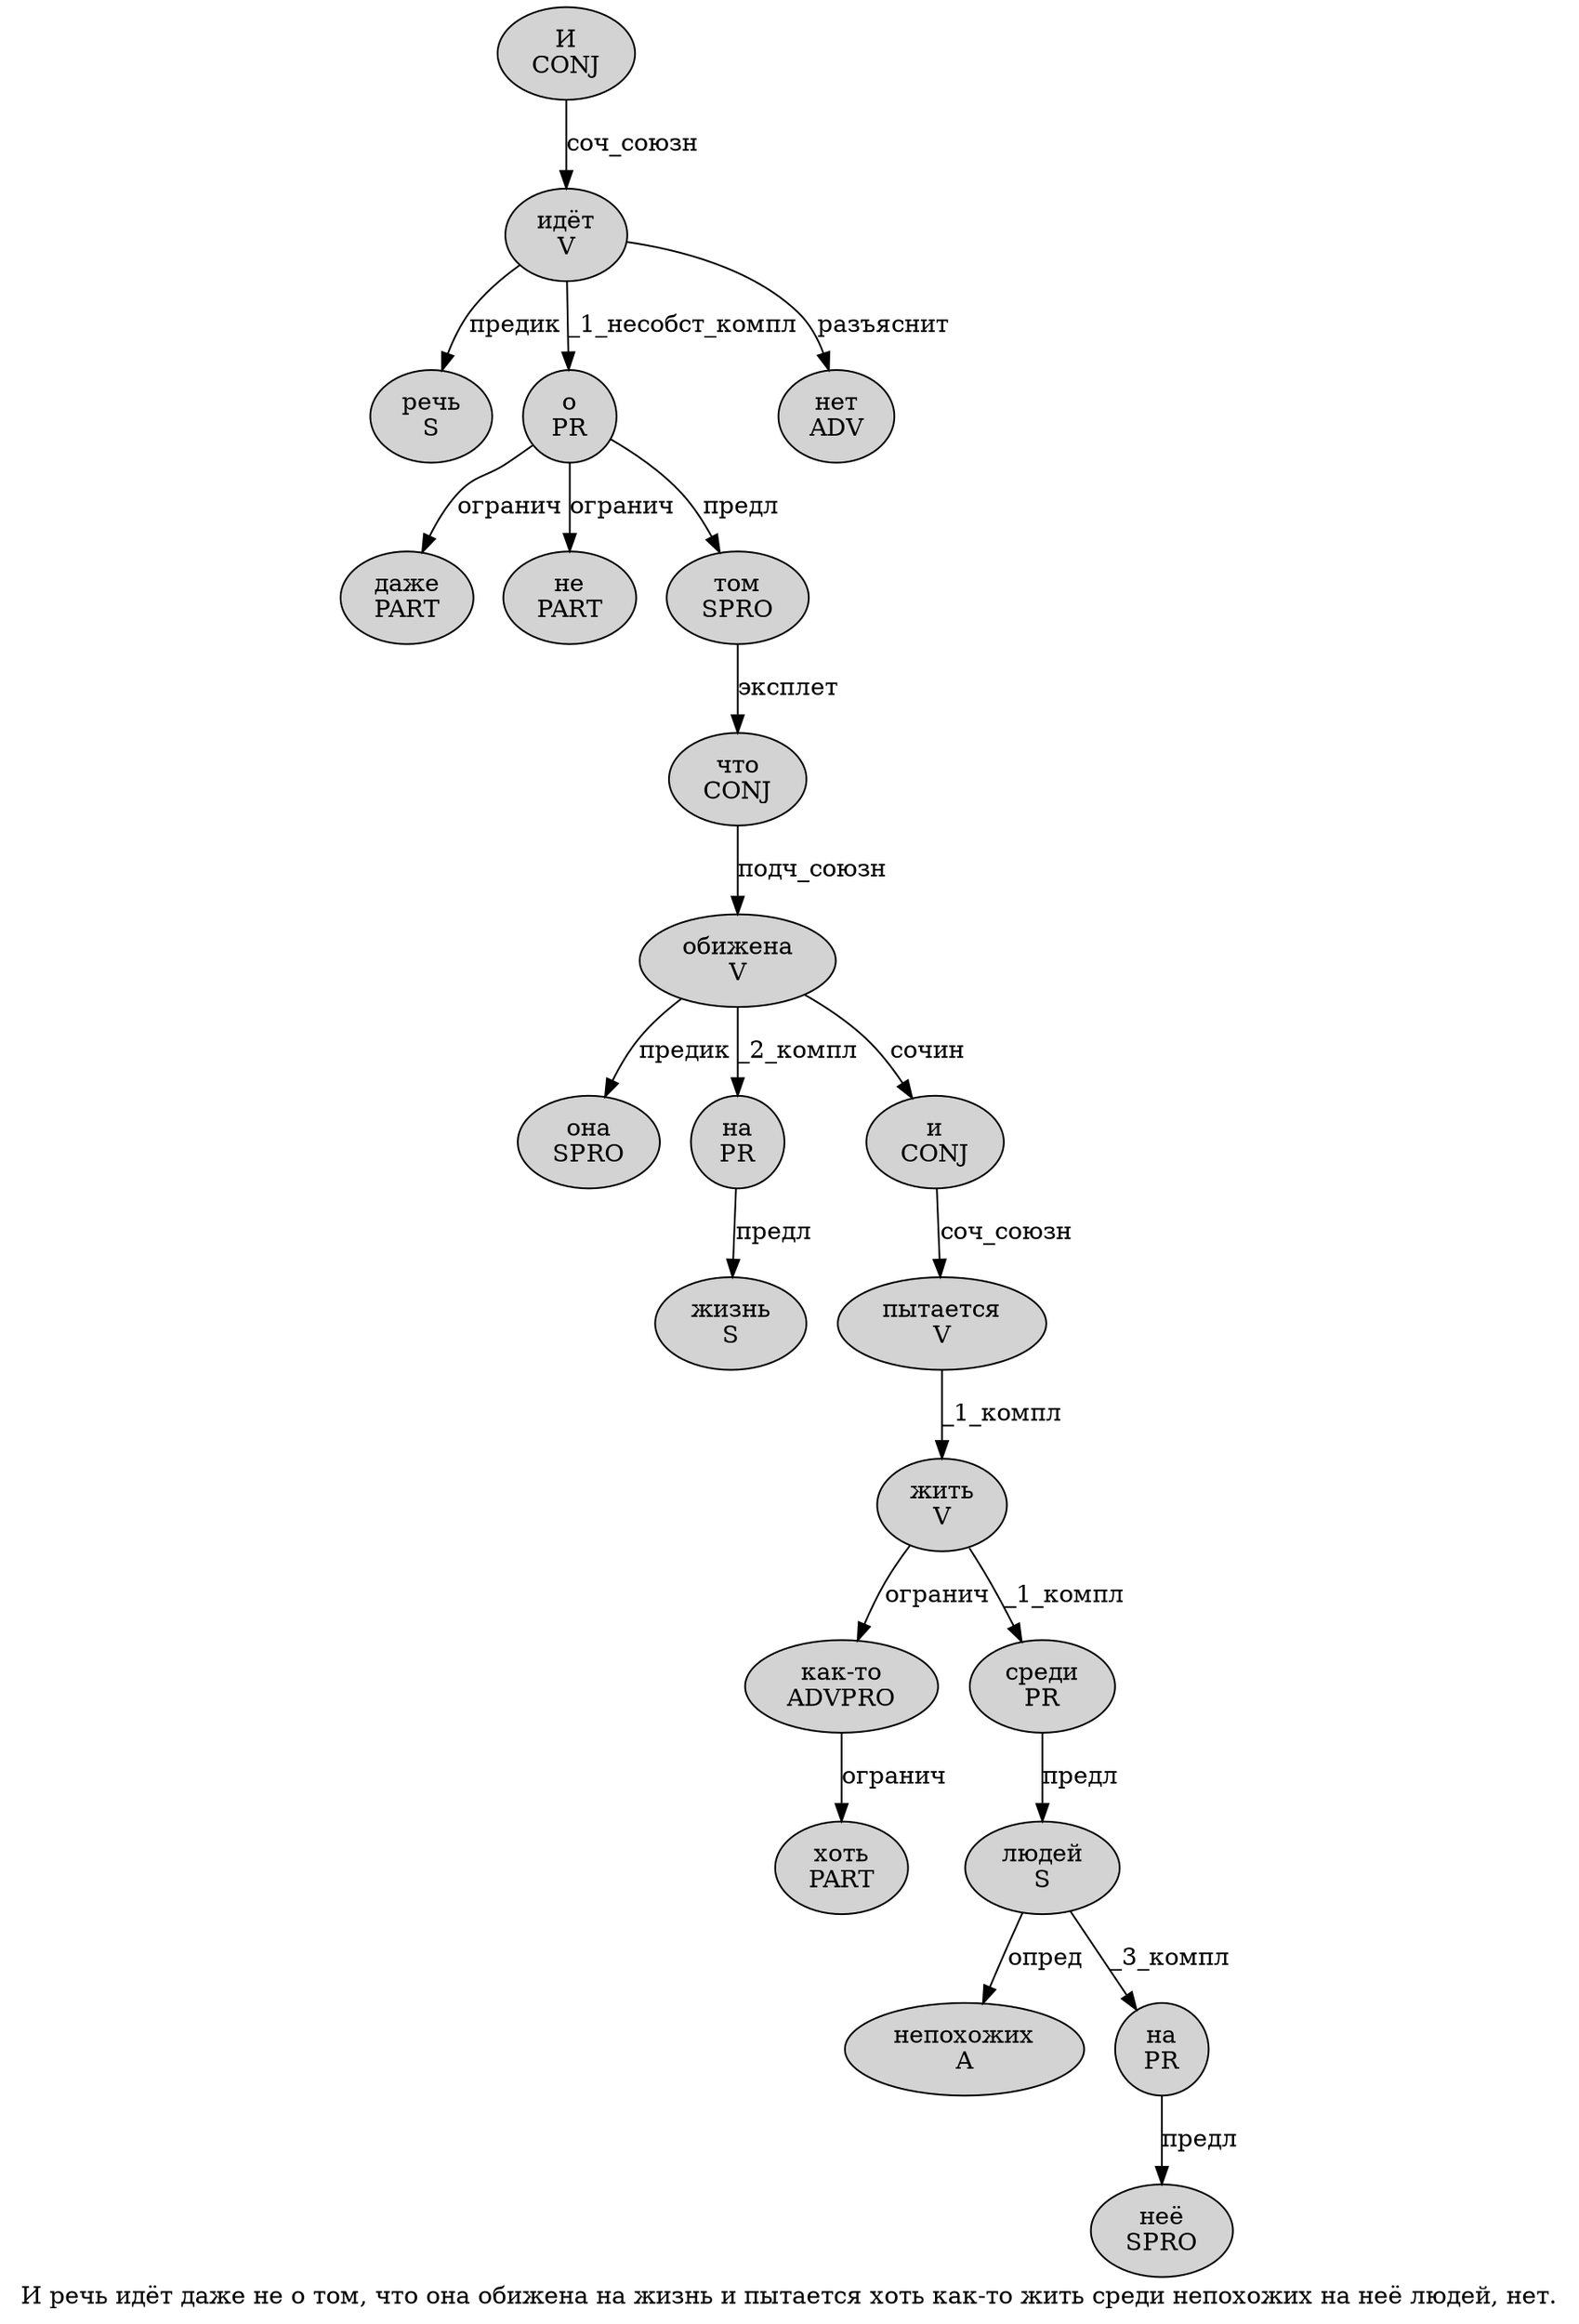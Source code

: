 digraph SENTENCE_358 {
	graph [label="И речь идёт даже не о том, что она обижена на жизнь и пытается хоть как-то жить среди непохожих на неё людей, нет."]
	node [style=filled]
		0 [label="И
CONJ" color="" fillcolor=lightgray penwidth=1 shape=ellipse]
		1 [label="речь
S" color="" fillcolor=lightgray penwidth=1 shape=ellipse]
		2 [label="идёт
V" color="" fillcolor=lightgray penwidth=1 shape=ellipse]
		3 [label="даже
PART" color="" fillcolor=lightgray penwidth=1 shape=ellipse]
		4 [label="не
PART" color="" fillcolor=lightgray penwidth=1 shape=ellipse]
		5 [label="о
PR" color="" fillcolor=lightgray penwidth=1 shape=ellipse]
		6 [label="том
SPRO" color="" fillcolor=lightgray penwidth=1 shape=ellipse]
		8 [label="что
CONJ" color="" fillcolor=lightgray penwidth=1 shape=ellipse]
		9 [label="она
SPRO" color="" fillcolor=lightgray penwidth=1 shape=ellipse]
		10 [label="обижена
V" color="" fillcolor=lightgray penwidth=1 shape=ellipse]
		11 [label="на
PR" color="" fillcolor=lightgray penwidth=1 shape=ellipse]
		12 [label="жизнь
S" color="" fillcolor=lightgray penwidth=1 shape=ellipse]
		13 [label="и
CONJ" color="" fillcolor=lightgray penwidth=1 shape=ellipse]
		14 [label="пытается
V" color="" fillcolor=lightgray penwidth=1 shape=ellipse]
		15 [label="хоть
PART" color="" fillcolor=lightgray penwidth=1 shape=ellipse]
		16 [label="как-то
ADVPRO" color="" fillcolor=lightgray penwidth=1 shape=ellipse]
		17 [label="жить
V" color="" fillcolor=lightgray penwidth=1 shape=ellipse]
		18 [label="среди
PR" color="" fillcolor=lightgray penwidth=1 shape=ellipse]
		19 [label="непохожих
A" color="" fillcolor=lightgray penwidth=1 shape=ellipse]
		20 [label="на
PR" color="" fillcolor=lightgray penwidth=1 shape=ellipse]
		21 [label="неё
SPRO" color="" fillcolor=lightgray penwidth=1 shape=ellipse]
		22 [label="людей
S" color="" fillcolor=lightgray penwidth=1 shape=ellipse]
		24 [label="нет
ADV" color="" fillcolor=lightgray penwidth=1 shape=ellipse]
			13 -> 14 [label="соч_союзн"]
			6 -> 8 [label="эксплет"]
			0 -> 2 [label="соч_союзн"]
			2 -> 1 [label="предик"]
			2 -> 5 [label="_1_несобст_компл"]
			2 -> 24 [label="разъяснит"]
			11 -> 12 [label="предл"]
			10 -> 9 [label="предик"]
			10 -> 11 [label="_2_компл"]
			10 -> 13 [label="сочин"]
			22 -> 19 [label="опред"]
			22 -> 20 [label="_3_компл"]
			17 -> 16 [label="огранич"]
			17 -> 18 [label="_1_компл"]
			14 -> 17 [label="_1_компл"]
			20 -> 21 [label="предл"]
			5 -> 3 [label="огранич"]
			5 -> 4 [label="огранич"]
			5 -> 6 [label="предл"]
			18 -> 22 [label="предл"]
			8 -> 10 [label="подч_союзн"]
			16 -> 15 [label="огранич"]
}
